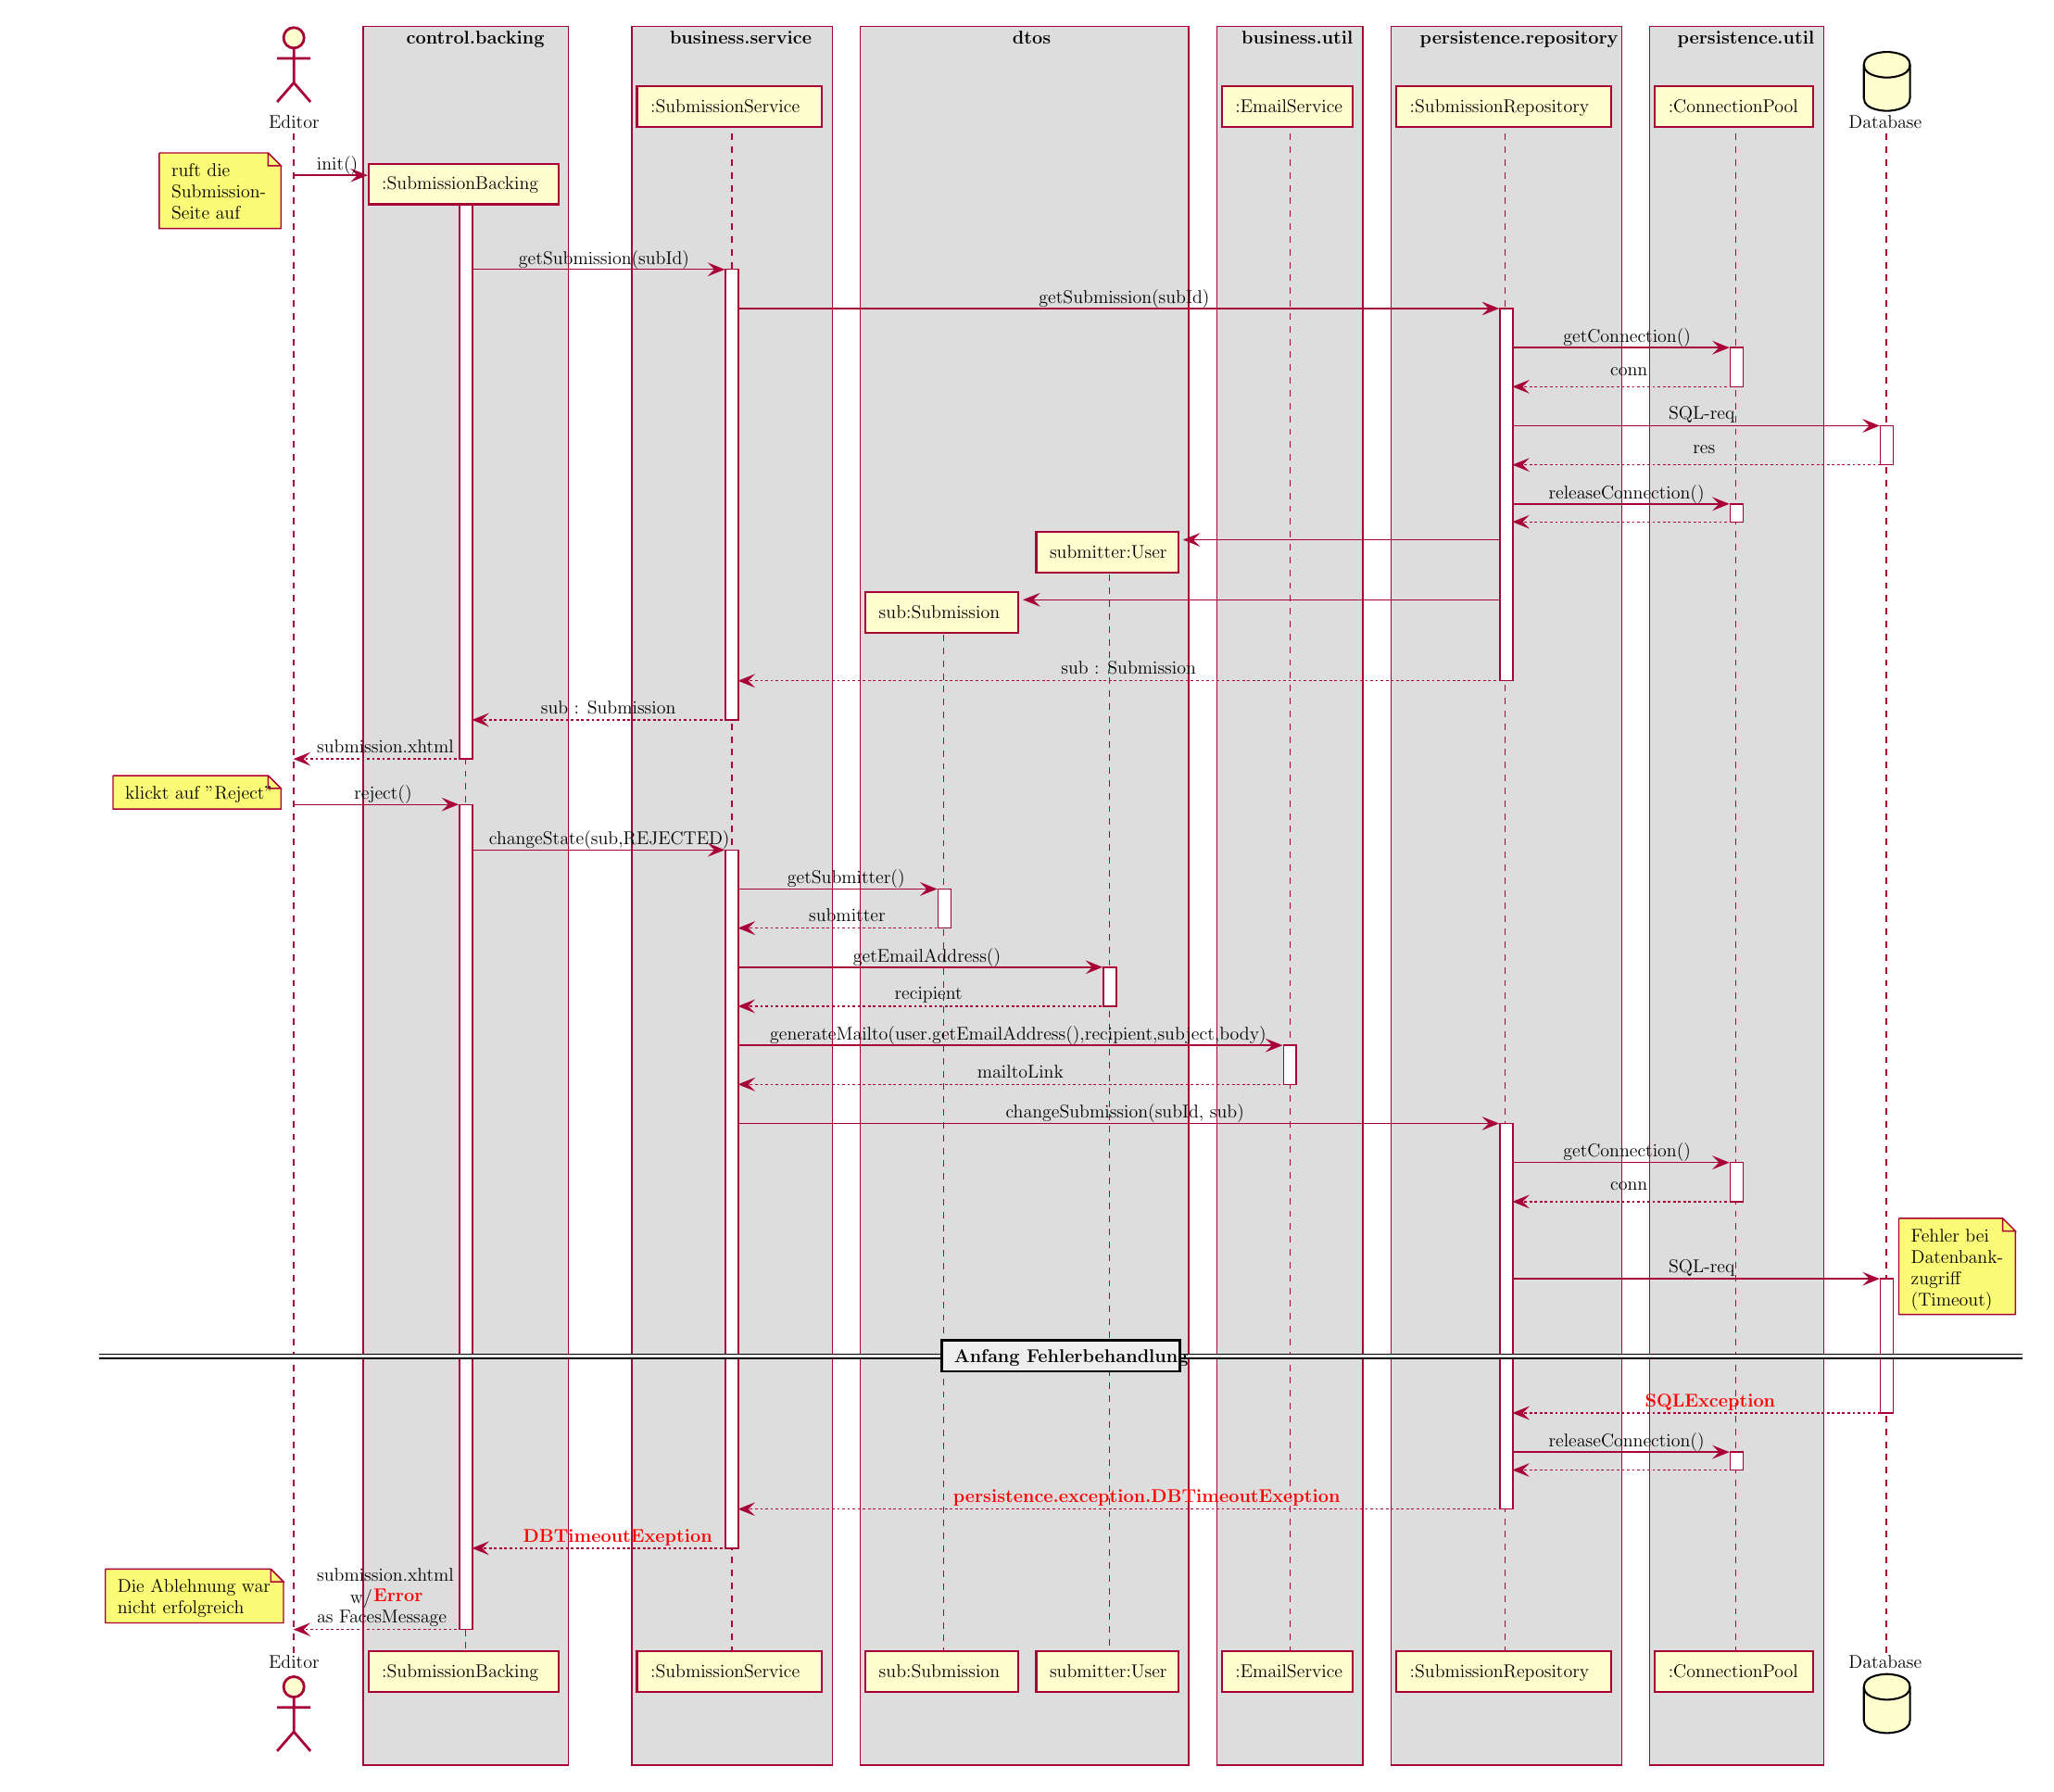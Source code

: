 % generated by Plantuml 1.202.11      
\definecolor{plantucolor0000}{RGB}{221,221,221}
\definecolor{plantucolor0001}{RGB}{168,0,54}
\definecolor{plantucolor0002}{RGB}{0,0,0}
\definecolor{plantucolor0003}{RGB}{255,255,255}
\definecolor{plantucolor0004}{RGB}{254,254,206}
\definecolor{plantucolor0005}{RGB}{251,251,119}
\definecolor{plantucolor0006}{RGB}{238,238,238}
\definecolor{plantucolor0007}{RGB}{255,0,0}
\scalebox{0.5}{
\begin{tikzpicture}[yscale=-1
,font=\Large
,pstyle0/.style={color=plantucolor0001,fill=plantucolor0000,line width=1.0pt}
,pstyle1/.style={color=plantucolor0001,fill=white,line width=1.0pt}
,pstyle2/.style={color=plantucolor0001,line width=1.0pt,dash pattern=on 5.0pt off 5.0pt}
,pstyle3/.style={color=plantucolor0001,fill=plantucolor0004,line width=2.0pt}
,pstyle4/.style={color=plantucolor0001,line width=2.0pt}
,pstyle5/.style={color=plantucolor0001,fill=plantucolor0004,line width=1.5pt}
,pstyle6/.style={color=black,fill=plantucolor0004,line width=1.5pt}
,pstyle7/.style={color=black,line width=1.5pt}
,pstyle8/.style={color=plantucolor0001,fill=plantucolor0001,line width=1.0pt}
,pstyle9/.style={color=plantucolor0001,line width=1.0pt}
,pstyle10/.style={color=plantucolor0001,fill=plantucolor0005,line width=1.0pt}
,pstyle11/.style={color=plantucolor0001,line width=1.0pt,dash pattern=on 2.0pt off 2.0pt}
,pstyle13/.style={color=black,line width=1.0pt}
]
\draw[pstyle0] (206.197pt,6pt) rectangle (366.381pt,1362.211pt);
\node at (236.317pt,6pt)[below right,color=black]{\textbf{control.backing}};
\draw[pstyle0] (415.695pt,6pt) rectangle (571.95pt,1362.211pt);
\node at (441.822pt,6pt)[below right,color=black]{\textbf{business.service}};
\draw[pstyle0] (593.95pt,6pt) rectangle (849.98pt,1362.211pt);
\node at (709.128pt,6pt)[below right,color=black]{\textbf{dtos}};
\draw[pstyle0] (871.98pt,6pt) rectangle (986.022pt,1362.211pt);
\node at (887.858pt,6pt)[below right,color=black]{\textbf{business.util}};
\draw[pstyle0] (1008.022pt,6pt) rectangle (1187.736pt,1362.211pt);
\node at (1026.974pt,6pt)[below right,color=black]{\textbf{persistence.repository}};
\draw[pstyle0] (1209.736pt,6pt) rectangle (1345.354pt,1362.211pt);
\node at (1227.769pt,6pt)[below right,color=black]{\textbf{persistence.util}};
\draw[pstyle1] (281.289pt,132.225pt) rectangle (291.289pt,577.459pt);
\draw[pstyle1] (281.289pt,612.938pt) rectangle (291.289pt,1256.465pt);
\draw[pstyle1] (488.822pt,195.66pt) rectangle (498.822pt,546.981pt);
\draw[pstyle1] (488.822pt,648.416pt) rectangle (498.822pt,1193.029pt);
\draw[pstyle1] (654.545pt,678.894pt) rectangle (664.545pt,709.373pt);
\draw[pstyle1] (783.56pt,739.852pt) rectangle (793.56pt,770.33pt);
\draw[pstyle1] (924.001pt,800.809pt) rectangle (934.001pt,831.287pt);
\draw[pstyle1] (1092.879pt,226.139pt) rectangle (1102.879pt,516.502pt);
\draw[pstyle1] (1092.879pt,861.766pt) rectangle (1102.879pt,1162.551pt);
\draw[pstyle1] (1272.545pt,256.617pt) rectangle (1282.545pt,287.096pt);
\draw[pstyle1] (1272.545pt,378.531pt) rectangle (1282.545pt,392.531pt);
\draw[pstyle1] (1272.545pt,892.244pt) rectangle (1282.545pt,922.723pt);
\draw[pstyle1] (1272.545pt,1118.072pt) rectangle (1282.545pt,1132.072pt);
\draw[pstyle1] (1389.719pt,317.574pt) rectangle (1399.719pt,348.053pt);
\draw[pstyle1] (1389.719pt,982.919pt) rectangle (1399.719pt,1087.594pt);
\draw[pstyle2] (152pt,89.746pt) -- (152pt,1274.465pt);
\draw[pstyle2] (286.197pt,146.464pt) -- (286.197pt,1274.465pt);
\draw[pstyle2] (493.695pt,89.746pt) -- (493.695pt,1274.465pt);
\draw[pstyle2] (658.95pt,480.65pt) -- (658.95pt,1274.465pt);
\draw[pstyle2] (788.141pt,433.904pt) -- (788.141pt,1274.465pt);
\draw[pstyle2] (928.98pt,89.746pt) -- (928.98pt,1274.465pt);
\draw[pstyle2] (1097.022pt,89.746pt) -- (1097.022pt,1274.465pt);
\draw[pstyle2] (1276.736pt,89.746pt) -- (1276.736pt,1274.465pt);
\draw[pstyle2] (1394.354pt,89.746pt) -- (1394.354pt,1274.465pt);
\node at (129pt,72pt)[below right,color=black]{Editor};
\draw[pstyle3] (152.047pt,15pt) ellipse (8pt and 8pt);
\draw[pstyle4] (152.047pt,23pt) -- (152.047pt,50pt)(139.047pt,31pt) -- (165.047pt,31pt)(152.047pt,50pt) -- (139.047pt,65pt)(152.047pt,50pt) -- (165.047pt,65pt);
\node at (129pt,1273.465pt)[below right,color=black]{Editor};
\draw[pstyle3] (152.047pt,1301.211pt) ellipse (8pt and 8pt);
\draw[pstyle4] (152.047pt,1309.211pt) -- (152.047pt,1336.211pt)(139.047pt,1317.211pt) -- (165.047pt,1317.211pt)(152.047pt,1336.211pt) -- (139.047pt,1351.211pt)(152.047pt,1336.211pt) -- (165.047pt,1351.211pt);
\draw[pstyle5] (210.197pt,1273.465pt) rectangle (358.381pt,1305.211pt);
\node at (217.197pt,1280.465pt)[below right,color=black]{:SubmissionBacking};
\draw[pstyle5] (419.695pt,53pt) rectangle (563.95pt,84.746pt);
\node at (426.695pt,60pt)[below right,color=black]{:SubmissionService};
\draw[pstyle5] (419.695pt,1273.465pt) rectangle (563.95pt,1305.211pt);
\node at (426.695pt,1280.465pt)[below right,color=black]{:SubmissionService};
\draw[pstyle5] (597.95pt,1273.465pt) rectangle (717.141pt,1305.211pt);
\node at (604.95pt,1280.465pt)[below right,color=black]{sub:Submission};
\draw[pstyle5] (731.141pt,1273.465pt) rectangle (841.98pt,1305.211pt);
\node at (738.141pt,1280.465pt)[below right,color=black]{submitter:User};
\draw[pstyle5] (875.98pt,53pt) rectangle (978.022pt,84.746pt);
\node at (882.98pt,60pt)[below right,color=black]{:EmailService};
\draw[pstyle5] (875.98pt,1273.465pt) rectangle (978.022pt,1305.211pt);
\node at (882.98pt,1280.465pt)[below right,color=black]{:EmailService};
\draw[pstyle5] (1012.022pt,53pt) rectangle (1179.736pt,84.746pt);
\node at (1019.022pt,60pt)[below right,color=black]{:SubmissionRepository};
\draw[pstyle5] (1012.022pt,1273.465pt) rectangle (1179.736pt,1305.211pt);
\node at (1019.022pt,1280.465pt)[below right,color=black]{:SubmissionRepository};
\draw[pstyle5] (1213.736pt,53pt) rectangle (1337.354pt,84.746pt);
\node at (1220.736pt,60pt)[below right,color=black]{:ConnectionPool};
\draw[pstyle5] (1213.736pt,1273.465pt) rectangle (1337.354pt,1305.211pt);
\node at (1220.736pt,1280.465pt)[below right,color=black]{:ConnectionPool};
\node at (1361.354pt,72pt)[below right,color=black]{Database};
\draw[pstyle6] (1376.719pt,36pt) ..controls (1376.719pt,26pt) and (1394.719pt,26pt) .. (1394.719pt,26pt) ..controls (1394.719pt,26pt) and (1412.719pt,26pt) .. (1412.719pt,36pt) -- (1412.719pt,62pt) ..controls (1412.719pt,72pt) and (1394.719pt,72pt) .. (1394.719pt,72pt) ..controls (1394.719pt,72pt) and (1376.719pt,72pt) .. (1376.719pt,62pt) -- (1376.719pt,36pt);
\draw[pstyle7] (1376.719pt,36pt) ..controls (1376.719pt,46pt) and (1394.719pt,46pt) .. (1394.719pt,46pt) ..controls (1394.719pt,46pt) and (1412.719pt,46pt) .. (1412.719pt,36pt);
\node at (1361.354pt,1273.465pt)[below right,color=black]{Database};
\draw[pstyle6] (1376.719pt,1301.211pt) ..controls (1376.719pt,1291.211pt) and (1394.719pt,1291.211pt) .. (1394.719pt,1291.211pt) ..controls (1394.719pt,1291.211pt) and (1412.719pt,1291.211pt) .. (1412.719pt,1301.211pt) -- (1412.719pt,1327.211pt) ..controls (1412.719pt,1337.211pt) and (1394.719pt,1337.211pt) .. (1394.719pt,1337.211pt) ..controls (1394.719pt,1337.211pt) and (1376.719pt,1337.211pt) .. (1376.719pt,1327.211pt) -- (1376.719pt,1301.211pt);
\draw[pstyle7] (1376.719pt,1301.211pt) ..controls (1376.719pt,1311.211pt) and (1394.719pt,1311.211pt) .. (1394.719pt,1311.211pt) ..controls (1394.719pt,1311.211pt) and (1412.719pt,1311.211pt) .. (1412.719pt,1301.211pt);
\draw[pstyle1] (281.289pt,132.225pt) rectangle (291.289pt,577.459pt);
\draw[pstyle1] (281.289pt,612.938pt) rectangle (291.289pt,1256.465pt);
\draw[pstyle1] (488.822pt,195.66pt) rectangle (498.822pt,546.981pt);
\draw[pstyle1] (488.822pt,648.416pt) rectangle (498.822pt,1193.029pt);
\draw[pstyle1] (654.545pt,678.894pt) rectangle (664.545pt,709.373pt);
\draw[pstyle1] (783.56pt,739.852pt) rectangle (793.56pt,770.33pt);
\draw[pstyle1] (924.001pt,800.809pt) rectangle (934.001pt,831.287pt);
\draw[pstyle1] (1092.879pt,226.139pt) rectangle (1102.879pt,516.502pt);
\draw[pstyle1] (1092.879pt,861.766pt) rectangle (1102.879pt,1162.551pt);
\draw[pstyle1] (1272.545pt,256.617pt) rectangle (1282.545pt,287.096pt);
\draw[pstyle1] (1272.545pt,378.531pt) rectangle (1282.545pt,392.531pt);
\draw[pstyle1] (1272.545pt,892.244pt) rectangle (1282.545pt,922.723pt);
\draw[pstyle1] (1272.545pt,1118.072pt) rectangle (1282.545pt,1132.072pt);
\draw[pstyle1] (1389.719pt,317.574pt) rectangle (1399.719pt,348.053pt);
\draw[pstyle1] (1389.719pt,982.919pt) rectangle (1399.719pt,1087.594pt);
\draw[pstyle8] (198.197pt,118.225pt) -- (208.197pt,122.225pt) -- (198.197pt,126.225pt) -- (202.197pt,122.225pt) -- cycle;
\draw[pstyle9] (152.047pt,122.225pt) -- (204.197pt,122.225pt);
\node at (166.362pt,103.746pt)[below right,color=black]{init()};
\draw[pstyle5] (210.197pt,113.091pt) rectangle (358.381pt,144.837pt);
\node at (217.197pt,120.091pt)[below right,color=black]{:SubmissionBacking};
\draw[pstyle10] (47pt,104.746pt) -- (47pt,163.746pt) -- (142pt,163.746pt) -- (142pt,114.746pt) -- (132pt,104.746pt) -- (47pt,104.746pt);
\draw[pstyle10] (132pt,104.746pt) -- (132pt,114.746pt) -- (142pt,114.746pt) -- (132pt,104.746pt);
\node at (53pt,109.746pt)[below right,color=black]{ruft die};
\node at (53pt,126.225pt)[below right,color=black]{Submission-};
\node at (53pt,142.703pt)[below right,color=black]{Seite auf};
\draw[pstyle8] (476.822pt,191.66pt) -- (486.822pt,195.66pt) -- (476.822pt,199.66pt) -- (480.822pt,195.66pt) -- cycle;
\draw[pstyle9] (291.289pt,195.66pt) -- (482.822pt,195.66pt);
\node at (324.002pt,177.182pt)[below right,color=black]{getSubmission(subId)};
\draw[pstyle8] (1080.879pt,222.139pt) -- (1090.879pt,226.139pt) -- (1080.879pt,230.139pt) -- (1084.879pt,226.139pt) -- cycle;
\draw[pstyle9] (498.822pt,226.139pt) -- (1086.879pt,226.139pt);
\node at (729.797pt,207.66pt)[below right,color=black]{getSubmission(subId)};
\draw[pstyle8] (1260.545pt,252.617pt) -- (1270.545pt,256.617pt) -- (1260.545pt,260.617pt) -- (1264.545pt,256.617pt) -- cycle;
\draw[pstyle9] (1102.879pt,256.617pt) -- (1266.545pt,256.617pt);
\node at (1138.731pt,238.139pt)[below right,color=black]{getConnection()};
\draw[pstyle8] (1113.879pt,283.096pt) -- (1103.879pt,287.096pt) -- (1113.879pt,291.096pt) -- (1109.879pt,287.096pt) -- cycle;
\draw[pstyle11] (1107.879pt,287.096pt) -- (1276.545pt,287.096pt);
\node at (1175.494pt,268.617pt)[below right,color=black]{conn};
\draw[pstyle8] (1377.719pt,313.574pt) -- (1387.719pt,317.574pt) -- (1377.719pt,321.574pt) -- (1381.719pt,317.574pt) -- cycle;
\draw[pstyle9] (1102.879pt,317.574pt) -- (1383.719pt,317.574pt);
\node at (1220.99pt,299.096pt)[below right,color=black]{SQL-req};
\draw[pstyle8] (1113.879pt,344.053pt) -- (1103.879pt,348.053pt) -- (1113.879pt,352.053pt) -- (1109.879pt,348.053pt) -- cycle;
\draw[pstyle11] (1107.879pt,348.053pt) -- (1393.719pt,348.053pt);
\node at (1239.949pt,329.574pt)[below right,color=black]{res};
\draw[pstyle8] (1260.545pt,374.531pt) -- (1270.545pt,378.531pt) -- (1260.545pt,382.531pt) -- (1264.545pt,378.531pt) -- cycle;
\draw[pstyle9] (1102.879pt,378.531pt) -- (1266.545pt,378.531pt);
\node at (1127.325pt,360.053pt)[below right,color=black]{releaseConnection()};
\draw[pstyle8] (1113.879pt,388.531pt) -- (1103.879pt,392.531pt) -- (1113.879pt,396.531pt) -- (1109.879pt,392.531pt) -- cycle;
\draw[pstyle11] (1107.879pt,392.531pt) -- (1276.545pt,392.531pt);
\draw[pstyle8] (856.98pt,402.531pt) -- (846.98pt,406.531pt) -- (856.98pt,410.531pt) -- (852.98pt,406.531pt) -- cycle;
\draw[pstyle9] (850.98pt,406.531pt) -- (1091.879pt,406.531pt);
\draw[pstyle5] (731.141pt,400.531pt) rectangle (841.98pt,432.277pt);
\node at (738.141pt,407.531pt)[below right,color=black]{submitter:User};
\draw[pstyle8] (732.141pt,449.277pt) -- (722.141pt,453.277pt) -- (732.141pt,457.277pt) -- (728.141pt,453.277pt) -- cycle;
\draw[pstyle9] (726.141pt,453.277pt) -- (1091.879pt,453.277pt);
\draw[pstyle5] (597.95pt,447.277pt) rectangle (717.141pt,479.023pt);
\node at (604.95pt,454.277pt)[below right,color=black]{sub:Submission};
\draw[pstyle8] (509.822pt,512.502pt) -- (499.822pt,516.502pt) -- (509.822pt,520.502pt) -- (505.822pt,516.502pt) -- cycle;
\draw[pstyle11] (503.822pt,516.502pt) -- (1096.879pt,516.502pt);
\node at (747.048pt,498.023pt)[below right,color=black]{sub : Submission};
\draw[pstyle8] (302.289pt,542.981pt) -- (292.289pt,546.981pt) -- (302.289pt,550.981pt) -- (298.289pt,546.981pt) -- cycle;
\draw[pstyle11] (296.289pt,546.981pt) -- (492.822pt,546.981pt);
\node at (341.252pt,528.502pt)[below right,color=black]{sub : Submission};
\draw[pstyle8] (163.047pt,573.459pt) -- (153.047pt,577.459pt) -- (163.047pt,581.459pt) -- (159.047pt,577.459pt) -- cycle;
\draw[pstyle11] (157.047pt,577.459pt) -- (285.289pt,577.459pt);
\node at (166.577pt,558.981pt)[below right,color=black]{submission.xhtml};
\draw[pstyle8] (269.289pt,608.938pt) -- (279.289pt,612.938pt) -- (269.289pt,616.938pt) -- (273.289pt,612.938pt) -- cycle;
\draw[pstyle9] (152.047pt,612.938pt) -- (275.289pt,612.938pt);
\node at (195.603pt,594.459pt)[below right,color=black]{reject()};
\draw[pstyle10] (11pt,590.459pt) -- (11pt,616.459pt) -- (142pt,616.459pt) -- (142pt,600.459pt) -- (132pt,590.459pt) -- (11pt,590.459pt);
\draw[pstyle10] (132pt,590.459pt) -- (132pt,600.459pt) -- (142pt,600.459pt) -- (132pt,590.459pt);
\node at (17pt,595.459pt)[below right,color=black]{klickt auf "Reject"};
\draw[pstyle8] (476.822pt,644.416pt) -- (486.822pt,648.416pt) -- (476.822pt,652.416pt) -- (480.822pt,648.416pt) -- cycle;
\draw[pstyle9] (291.289pt,648.416pt) -- (482.822pt,648.416pt);
\node at (300.789pt,629.938pt)[below right,color=black]{changeState(sub,REJECTED)};
\draw[pstyle8] (642.545pt,674.894pt) -- (652.545pt,678.894pt) -- (642.545pt,682.894pt) -- (646.545pt,678.894pt) -- cycle;
\draw[pstyle9] (498.822pt,678.894pt) -- (648.545pt,678.894pt);
\node at (533.479pt,660.416pt)[below right,color=black]{getSubmitter()};
\draw[pstyle8] (509.822pt,705.373pt) -- (499.822pt,709.373pt) -- (509.822pt,713.373pt) -- (505.822pt,709.373pt) -- cycle;
\draw[pstyle11] (503.822pt,709.373pt) -- (658.545pt,709.373pt);
\node at (550.304pt,690.894pt)[below right,color=black]{submitter};
\draw[pstyle8] (771.56pt,735.852pt) -- (781.56pt,739.852pt) -- (771.56pt,743.852pt) -- (775.56pt,739.852pt) -- cycle;
\draw[pstyle9] (498.822pt,739.852pt) -- (777.56pt,739.852pt);
\node at (584.822pt,721.373pt)[below right,color=black]{getEmailAddress()};
\draw[pstyle8] (509.822pt,766.33pt) -- (499.822pt,770.33pt) -- (509.822pt,774.33pt) -- (505.822pt,770.33pt) -- cycle;
\draw[pstyle11] (503.822pt,770.33pt) -- (787.56pt,770.33pt);
\node at (617.135pt,751.852pt)[below right,color=black]{recipient};
\draw[pstyle8] (912.001pt,796.809pt) -- (922.001pt,800.809pt) -- (912.001pt,804.809pt) -- (916.001pt,800.809pt) -- cycle;
\draw[pstyle9] (498.822pt,800.809pt) -- (918.001pt,800.809pt);
\node at (519.931pt,782.33pt)[below right,color=black]{generateMailto(user.getEmailAddress(),recipient,subject,body)};
\draw[pstyle8] (509.822pt,827.287pt) -- (499.822pt,831.287pt) -- (509.822pt,835.287pt) -- (505.822pt,831.287pt) -- cycle;
\draw[pstyle11] (503.822pt,831.287pt) -- (928.001pt,831.287pt);
\node at (681.675pt,812.809pt)[below right,color=black]{mailtoLink};
\draw[pstyle8] (1080.879pt,857.766pt) -- (1090.879pt,861.766pt) -- (1080.879pt,865.766pt) -- (1084.879pt,861.766pt) -- cycle;
\draw[pstyle9] (498.822pt,861.766pt) -- (1086.879pt,861.766pt);
\node at (703.841pt,843.287pt)[below right,color=black]{changeSubmission(subId, sub)};
\draw[pstyle8] (1260.545pt,888.244pt) -- (1270.545pt,892.244pt) -- (1260.545pt,896.244pt) -- (1264.545pt,892.244pt) -- cycle;
\draw[pstyle9] (1102.879pt,892.244pt) -- (1266.545pt,892.244pt);
\node at (1138.731pt,873.766pt)[below right,color=black]{getConnection()};
\draw[pstyle8] (1113.879pt,918.723pt) -- (1103.879pt,922.723pt) -- (1113.879pt,926.723pt) -- (1109.879pt,922.723pt) -- cycle;
\draw[pstyle11] (1107.879pt,922.723pt) -- (1276.545pt,922.723pt);
\node at (1175.494pt,904.244pt)[below right,color=black]{conn};
\draw[pstyle8] (1377.719pt,978.919pt) -- (1387.719pt,982.919pt) -- (1377.719pt,986.919pt) -- (1381.719pt,982.919pt) -- cycle;
\draw[pstyle9] (1102.879pt,982.919pt) -- (1383.719pt,982.919pt);
\node at (1220.99pt,964.44pt)[below right,color=black]{SQL-req};
\draw[pstyle10] (1404pt,935.723pt) -- (1404pt,1010.723pt) -- (1495pt,1010.723pt) -- (1495pt,945.723pt) -- (1485pt,935.723pt) -- (1404pt,935.723pt);
\draw[pstyle10] (1485pt,935.723pt) -- (1485pt,945.723pt) -- (1495pt,945.723pt) -- (1485pt,935.723pt);
\node at (1410pt,940.723pt)[below right,color=black]{Fehler bei};
\node at (1410pt,957.201pt)[below right,color=black]{Datenbank-};
\node at (1410pt,973.68pt)[below right,color=black]{zugriff};
\node at (1410pt,990.158pt)[below right,color=black]{(Timeout)};
\draw[color=plantucolor0006,fill=plantucolor0006,line width=1.0pt] (0pt,1041.876pt) rectangle (1500.635pt,1044.876pt);
\draw[pstyle13] (0pt,1041.876pt) -- (1500.635pt,1041.876pt);
\draw[pstyle13] (0pt,1044.876pt) -- (1500.635pt,1044.876pt);
\draw[color=black,fill=plantucolor0006,line width=2.0pt] (657.586pt,1030.637pt) rectangle (843.048pt,1055.115pt);
\node at (663.586pt,1034.637pt)[below right,color=black]{\textbf{Anfang Fehlerbehandlung }};
\draw[pstyle8] (1113.879pt,1083.594pt) -- (1103.879pt,1087.594pt) -- (1113.879pt,1091.594pt) -- (1109.879pt,1087.594pt) -- cycle;
\draw[pstyle11] (1107.879pt,1087.594pt) -- (1393.719pt,1087.594pt);
\node at (1202.563pt,1069.115pt)[below right,color=plantucolor0007]{\textbf{SQLException}};
\draw[pstyle8] (1260.545pt,1114.072pt) -- (1270.545pt,1118.072pt) -- (1260.545pt,1122.072pt) -- (1264.545pt,1118.072pt) -- cycle;
\draw[pstyle9] (1102.879pt,1118.072pt) -- (1266.545pt,1118.072pt);
\node at (1127.325pt,1099.594pt)[below right,color=black]{releaseConnection()};
\draw[pstyle8] (1113.879pt,1128.072pt) -- (1103.879pt,1132.072pt) -- (1113.879pt,1136.072pt) -- (1109.879pt,1132.072pt) -- cycle;
\draw[pstyle11] (1107.879pt,1132.072pt) -- (1276.545pt,1132.072pt);
\draw[pstyle8] (509.822pt,1158.551pt) -- (499.822pt,1162.551pt) -- (509.822pt,1166.551pt) -- (505.822pt,1162.551pt) -- cycle;
\draw[pstyle11] (503.822pt,1162.551pt) -- (1096.879pt,1162.551pt);
\node at (662.785pt,1144.072pt)[below right,color=plantucolor0007]{\textbf{persistence.exception.DBTimeoutExeption}};
\draw[pstyle8] (302.289pt,1189.029pt) -- (292.289pt,1193.029pt) -- (302.289pt,1197.029pt) -- (298.289pt,1193.029pt) -- cycle;
\draw[pstyle11] (296.289pt,1193.029pt) -- (492.822pt,1193.029pt);
\node at (327.431pt,1174.551pt)[below right,color=plantucolor0007]{\textbf{DBTimeoutExeption}};
\draw[pstyle8] (163.047pt,1252.465pt) -- (153.047pt,1256.465pt) -- (163.047pt,1260.465pt) -- (159.047pt,1256.465pt) -- cycle;
\draw[pstyle11] (157.047pt,1256.465pt) -- (285.289pt,1256.465pt);
\node at (166.577pt,1205.029pt)[below right,color=black]{submission.xhtml};
\node at (192.436pt,1221.508pt)[below right,color=black]{w/ };
\node at (210.636pt,1221.508pt)[below right,color=plantucolor0007]{\textbf{Error}};
\node at (166.547pt,1237.986pt)[below right,color=black]{as FacesMessage};
\draw[pstyle10] (5pt,1209.269pt) -- (5pt,1251.269pt) -- (144pt,1251.269pt) -- (144pt,1219.269pt) -- (134pt,1209.269pt) -- (5pt,1209.269pt);
\draw[pstyle10] (134pt,1209.269pt) -- (134pt,1219.269pt) -- (144pt,1219.269pt) -- (134pt,1209.269pt);
\node at (11pt,1214.269pt)[below right,color=black]{Die Ablehnung war};
\node at (11pt,1230.747pt)[below right,color=black]{nicht erfolgreich};
\end{tikzpicture}
}
